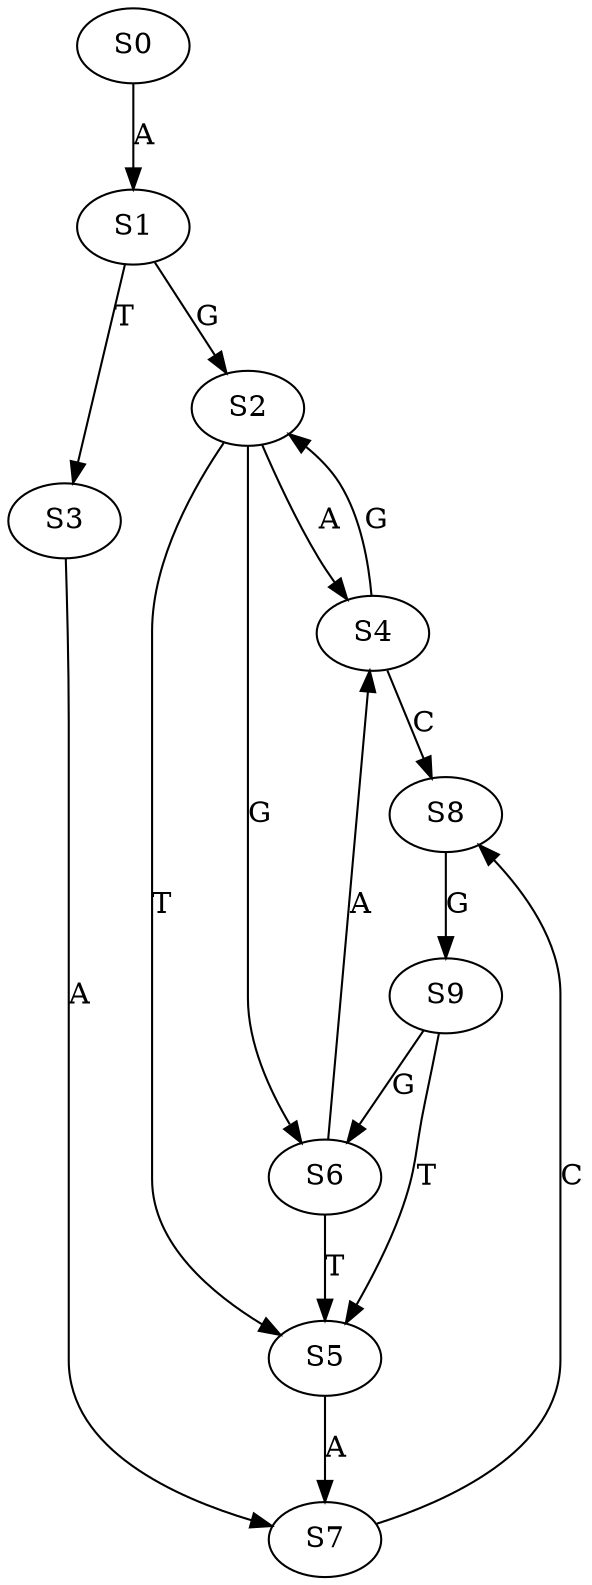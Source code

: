 strict digraph  {
	S0 -> S1 [ label = A ];
	S1 -> S2 [ label = G ];
	S1 -> S3 [ label = T ];
	S2 -> S4 [ label = A ];
	S2 -> S5 [ label = T ];
	S2 -> S6 [ label = G ];
	S3 -> S7 [ label = A ];
	S4 -> S8 [ label = C ];
	S4 -> S2 [ label = G ];
	S5 -> S7 [ label = A ];
	S6 -> S5 [ label = T ];
	S6 -> S4 [ label = A ];
	S7 -> S8 [ label = C ];
	S8 -> S9 [ label = G ];
	S9 -> S5 [ label = T ];
	S9 -> S6 [ label = G ];
}
